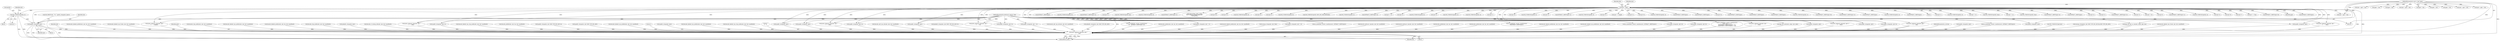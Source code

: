 digraph "0_tcpdump_d10a0f980fe8f9407ab1ffbd612641433ebe175e@pointer" {
"1000331" [label="(Call,ipaddr_string(ndo, tptr))"];
"1000126" [label="(MethodParameterIn,netdissect_options *ndo)"];
"1000321" [label="(Call,ND_TCHECK2(tptr[0], 4))"];
"1000142" [label="(Call,tptr = pptr)"];
"1000128" [label="(MethodParameterIn,const u_char *pptr)"];
"1002909" [label="(Call,print_unknown_data(ndo, pptr, \"\n\t    \", len))"];
"1000129" [label="(MethodParameterIn,u_int len)"];
"1001647" [label="(Call,EXTRACT_16BITS(tptr))"];
"1002505" [label="(Call,ND_TCHECK2(tptr[0], 8))"];
"1000955" [label="(Call,ipaddr_string(ndo, tptr))"];
"1000598" [label="(Call,ipaddr_string(ndo, tptr))"];
"1000128" [label="(MethodParameterIn,const u_char *pptr)"];
"1002431" [label="(Call,EXTRACT_24BITS(tptr+2))"];
"1002257" [label="(Call,tptr+2)"];
"1000463" [label="(Call,ipaddr_string(ndo, tptr + 4))"];
"1000385" [label="(Call,ND_TCHECK2(tptr[0], len))"];
"1002905" [label="(Call,ND_TCHECK2(*pptr,len))"];
"1002447" [label="(Call,ND_TCHECK2(tptr[0], 8))"];
"1002242" [label="(Call,EXTRACT_32BITS(tptr+2))"];
"1000170" [label="(Call,tok2str(bgp_origin_values,\n\t\t\t\t\t\t\"Unknown Origin Typecode\",\n\t\t\t\t\t\ttptr[0]))"];
"1001018" [label="(Call,isonsap_string(ndo, tptr+BGP_VPN_RD_LEN,tlen-BGP_VPN_RD_LEN))"];
"1002516" [label="(Call,ipaddr_string(ndo, tptr))"];
"1002308" [label="(Call,tptr+6)"];
"1000321" [label="(Call,ND_TCHECK2(tptr[0], 4))"];
"1001930" [label="(Call,decode_labeled_vpn_l2(ndo, tptr, buf, sizeof(buf)))"];
"1001691" [label="(Call,tptr < pptr + len)"];
"1002354" [label="(Call,tptr+3)"];
"1000445" [label="(Call,ND_TCHECK2(tptr[0], 8))"];
"1002890" [label="(Call,print_unknown_data(ndo, pptr, \"\n\t    \", len))"];
"1002205" [label="(Call,tptr+4)"];
"1002219" [label="(Call,ipaddr_string(ndo, tptr+2))"];
"1002432" [label="(Call,tptr+2)"];
"1000142" [label="(Call,tptr = pptr)"];
"1002525" [label="(Call,ND_TCHECK2(tptr[0], 8))"];
"1001640" [label="(Call,ND_TCHECK2(tptr[0], BGP_MP_NLRI_MINSIZE))"];
"1000486" [label="(Call,ND_TCHECK2(tptr[0], 4))"];
"1002910" [label="(Identifier,ndo)"];
"1002199" [label="(Call,EXTRACT_32BITS(tptr+4))"];
"1002904" [label="(Block,)"];
"1001615" [label="(Call,print_unknown_data(ndo, tptr, \"\n\t    \", tlen))"];
"1001430" [label="(Call,decode_labeled_prefix6(ndo, tptr, len, buf, sizeof(buf)))"];
"1000146" [label="(Identifier,tlen)"];
"1002585" [label="(Call,tptr += 3)"];
"1001502" [label="(Call,decode_labeled_vpn_l2(ndo, tptr, buf, sizeof(buf)))"];
"1002369" [label="(Call,tptr+2)"];
"1002468" [label="(Call,ND_TCHECK2(tptr[0], 8))"];
"1001693" [label="(Call,pptr + len)"];
"1002203" [label="(Call,ipaddr_string(ndo, tptr+4))"];
"1002911" [label="(Identifier,pptr)"];
"1002195" [label="(Call,tptr+2)"];
"1001534" [label="(Call,decode_clnp_prefix(ndo, tptr, buf, sizeof(buf)))"];
"1001786" [label="(Call,decode_labeled_vpn_prefix4(ndo, tptr, buf, sizeof(buf)))"];
"1000347" [label="(Call,ND_TCHECK2(tptr[0], 4))"];
"1002489" [label="(Call,ND_TCHECK2(tptr[0], 4))"];
"1002403" [label="(Call,tptr+1)"];
"1001746" [label="(Call,decode_labeled_prefix4(ndo, tptr, len, buf, sizeof(buf)))"];
"1000143" [label="(Identifier,tptr)"];
"1000326" [label="(Call,ND_PRINT((ndo, \"%s\", ipaddr_string(ndo, tptr))))"];
"1000206" [label="(Call,tptr < pptr + len)"];
"1002913" [label="(Identifier,len)"];
"1001625" [label="(Call,pptr + len)"];
"1000456" [label="(Call,as_printf(ndo, astostr, sizeof(astostr), EXTRACT_32BITS(tptr)))"];
"1002225" [label="(Call,tptr+6)"];
"1002395" [label="(Call,ND_TCHECK2(tptr[0], 5))"];
"1000200" [label="(Call,bgp_attr_get_as_size(ndo, atype, pptr, len))"];
"1002349" [label="(Call,tptr+2)"];
"1002368" [label="(Call,EXTRACT_16BITS(tptr+2))"];
"1000126" [label="(MethodParameterIn,netdissect_options *ndo)"];
"1001962" [label="(Call,decode_clnp_prefix(ndo, tptr, buf, sizeof(buf)))"];
"1002570" [label="(Call,ND_TCHECK2(tptr[0], 3))"];
"1002221" [label="(Call,tptr+2)"];
"1002640" [label="(Call,tptr += length)"];
"1000861" [label="(Call,ip6addr_string(ndo, tptr))"];
"1001294" [label="(Call,decode_rt_routing_info(ndo, tptr, buf, sizeof(buf)))"];
"1002237" [label="(Call,as_printf(ndo, astostr, sizeof(astostr),\n\t\t\t    EXTRACT_32BITS(tptr+2)))"];
"1002298" [label="(Call,ipaddr_string(ndo, tptr+2))"];
"1001994" [label="(Call,decode_labeled_vpn_clnp_prefix(ndo, tptr, buf, sizeof(buf)))"];
"1002119" [label="(Call,tptr = pptr + len)"];
"1002243" [label="(Call,tptr+2)"];
"1002919" [label="(MethodReturn,RET)"];
"1000208" [label="(Call,pptr + len)"];
"1002325" [label="(Call,tptr+6)"];
"1000615" [label="(Call,ND_TCHECK2(tptr[0], 3))"];
"1001390" [label="(Call,decode_prefix6(ndo, tptr, len, buf, sizeof(buf)))"];
"1001038" [label="(Call,ipaddr_string(ndo, tptr+BGP_VPN_RD_LEN+4))"];
"1000421" [label="(Call,as_printf(ndo, astostr, sizeof(astostr),\n\t\t\tEXTRACT_32BITS(tptr)))"];
"1000493" [label="(Call,EXTRACT_32BITS(tptr))"];
"1000815" [label="(Call,ipaddr_string(ndo, tptr+BGP_VPN_RD_LEN))"];
"1001898" [label="(Call,decode_labeled_vpn_prefix6(ndo, tptr, buf, sizeof(buf)))"];
"1002668" [label="(Call,EXTRACT_32BITS(tptr))"];
"1002247" [label="(Call,tptr+6)"];
"1002848" [label="(Call,EXTRACT_32BITS(tptr))"];
"1002915" [label="(Literal,1)"];
"1000333" [label="(Identifier,tptr)"];
"1000461" [label="(Call,EXTRACT_32BITS(tptr))"];
"1000767" [label="(Call,ipaddr_string(ndo, tptr))"];
"1001262" [label="(Call,decode_labeled_vpn_prefix4(ndo, tptr, buf, sizeof(buf)))"];
"1000357" [label="(Call,EXTRACT_32BITS(tptr))"];
"1000401" [label="(Call,as_printf(ndo, astostr, sizeof(astostr), EXTRACT_16BITS(tptr)))"];
"1001566" [label="(Call,decode_labeled_vpn_clnp_prefix(ndo, tptr, buf, sizeof(buf)))"];
"1002151" [label="(Call,ND_TCHECK2(tptr[0], 2))"];
"1002121" [label="(Call,pptr + len)"];
"1002912" [label="(Literal,\"\n\t    \")"];
"1002499" [label="(Call,ipaddr_string(ndo, tptr))"];
"1000408" [label="(Call,ipaddr_string(ndo, tptr + 2))"];
"1002224" [label="(Call,EXTRACT_16BITS(tptr+6))"];
"1002479" [label="(Call,ipaddr_string(ndo, tptr))"];
"1002256" [label="(Call,EXTRACT_32BITS(tptr+2))"];
"1000428" [label="(Call,ipaddr_string(ndo, tptr + 4))"];
"1002482" [label="(Call,ipaddr_string(ndo, tptr+4))"];
"1002158" [label="(Call,EXTRACT_16BITS(tptr))"];
"1000587" [label="(Call,ND_TCHECK2(tptr[0], 4))"];
"1000622" [label="(Call,EXTRACT_16BITS(tptr))"];
"1000130" [label="(Block,)"];
"1002582" [label="(Call,tptr+1)"];
"1002648" [label="(Call,ND_TCHECK2(tptr[0], 4))"];
"1001169" [label="(Call,pptr + len)"];
"1000331" [label="(Call,ipaddr_string(ndo, tptr))"];
"1002436" [label="(Call,tptr +=5)"];
"1001073" [label="(Call,ND_TCHECK2(tptr[0], tlen))"];
"1000542" [label="(Call,tptr +=4)"];
"1002536" [label="(Call,ipaddr_string(ndo, tptr))"];
"1000663" [label="(Call,ND_TCHECK2(tptr[0], tlen))"];
"1001358" [label="(Call,decode_mdt_vpn_nlri(ndo, tptr, buf, sizeof(buf)))"];
"1002357" [label="(Call,EXTRACT_16BITS(tptr+4))"];
"1000320" [label="(Block,)"];
"1000682" [label="(Call,print_unknown_data(ndo, tptr, \"\n\t    \", tlen))"];
"1000329" [label="(Block,)"];
"1002284" [label="(Call,ipaddr_string(ndo, tptr+2))"];
"1000406" [label="(Call,EXTRACT_16BITS(tptr))"];
"1001058" [label="(Call,ip6addr_string(ndo, tptr+BGP_VPN_RD_LEN+3))"];
"1002458" [label="(Call,ipaddr_string(ndo, tptr))"];
"1002200" [label="(Call,tptr+4)"];
"1002300" [label="(Call,tptr+2)"];
"1002461" [label="(Call,ipaddr_string(ndo, tptr+4))"];
"1000567" [label="(Call,ipaddr_string(ndo, tptr))"];
"1002194" [label="(Call,EXTRACT_16BITS(tptr+2))"];
"1000258" [label="(Call,as_printf(ndo, astostr, sizeof(astostr),\n\t\t\t\tas_size == 2 ?\n\t\t\t\tEXTRACT_16BITS(&tptr[2 + i]) :\n\t\t\t\tEXTRACT_32BITS(&tptr[2 + i])))"];
"1002286" [label="(Call,tptr+2)"];
"1002387" [label="(Call,tptr +=8)"];
"1002378" [label="(Call,print_unknown_data(ndo, tptr, \"\n\t      \", 8))"];
"1002800" [label="(Call,bgp_attr_print(ndo, atype, tptr, alen))"];
"1000322" [label="(Call,tptr[0])"];
"1002026" [label="(Call,decode_mdt_vpn_nlri(ndo, tptr, buf, sizeof(buf)))"];
"1002091" [label="(Call,tptr-3)"];
"1000909" [label="(Call,ip6addr_string(ndo, tptr+BGP_VPN_RD_LEN))"];
"1002109" [label="(Call,print_unknown_data(ndo, tptr-3, \"\n\t    \", tlen))"];
"1002581" [label="(Call,EXTRACT_16BITS(tptr+1))"];
"1002663" [label="(Call,as_printf(ndo, astostr, sizeof(astostr), EXTRACT_32BITS(tptr)))"];
"1001706" [label="(Call,decode_prefix4(ndo, tptr, len, buf, sizeof(buf)))"];
"1001222" [label="(Call,decode_labeled_prefix4(ndo, tptr, len, buf, sizeof(buf)))"];
"1001623" [label="(Call,tptr = pptr + len)"];
"1000977" [label="(Call,isonsap_string(ndo, tptr, tlen))"];
"1000557" [label="(Call,ND_TCHECK2(tptr[0], 4))"];
"1001326" [label="(Call,decode_multicast_vpn(ndo, tptr, buf, sizeof(buf)))"];
"1002552" [label="(Call,print_unknown_data(ndo, tptr, \"\n\t      \", tlen))"];
"1002058" [label="(Call,decode_multicast_vpn(ndo, tptr, buf, sizeof(buf)))"];
"1001818" [label="(Call,decode_prefix6(ndo, tptr, len, buf, sizeof(buf)))"];
"1000328" [label="(Identifier,ndo)"];
"1002358" [label="(Call,tptr+4)"];
"1001182" [label="(Call,decode_prefix4(ndo, tptr, len, buf, sizeof(buf)))"];
"1002331" [label="(Call,tptr+6)"];
"1002635" [label="(Call,print_unknown_data(ndo, tptr,\"\n\t      \", length))"];
"1002315" [label="(Call,tptr+7)"];
"1001092" [label="(Call,print_unknown_data(ndo, tptr, \"\n\t    \", tlen))"];
"1001097" [label="(Call,tptr += tlen)"];
"1001167" [label="(Call,tptr < pptr + len)"];
"1002246" [label="(Call,EXTRACT_16BITS(tptr+6))"];
"1000144" [label="(Identifier,pptr)"];
"1000426" [label="(Call,EXTRACT_32BITS(tptr))"];
"1001858" [label="(Call,decode_labeled_prefix6(ndo, tptr, len, buf, sizeof(buf)))"];
"1000332" [label="(Identifier,ndo)"];
"1002909" [label="(Call,print_unknown_data(ndo, pptr, \"\n\t    \", len))"];
"1000325" [label="(Literal,4)"];
"1001470" [label="(Call,decode_labeled_vpn_prefix6(ndo, tptr, buf, sizeof(buf)))"];
"1000331" -> "1000329"  [label="AST: "];
"1000331" -> "1000333"  [label="CFG: "];
"1000332" -> "1000331"  [label="AST: "];
"1000333" -> "1000331"  [label="AST: "];
"1000326" -> "1000331"  [label="CFG: "];
"1000331" -> "1002919"  [label="DDG: "];
"1000331" -> "1002919"  [label="DDG: "];
"1000331" -> "1002919"  [label="DDG: "];
"1000126" -> "1000331"  [label="DDG: "];
"1000321" -> "1000331"  [label="DDG: "];
"1000142" -> "1000331"  [label="DDG: "];
"1000331" -> "1002909"  [label="DDG: "];
"1000126" -> "1000125"  [label="AST: "];
"1000126" -> "1002919"  [label="DDG: "];
"1000126" -> "1000200"  [label="DDG: "];
"1000126" -> "1000258"  [label="DDG: "];
"1000126" -> "1000401"  [label="DDG: "];
"1000126" -> "1000408"  [label="DDG: "];
"1000126" -> "1000421"  [label="DDG: "];
"1000126" -> "1000428"  [label="DDG: "];
"1000126" -> "1000456"  [label="DDG: "];
"1000126" -> "1000463"  [label="DDG: "];
"1000126" -> "1000567"  [label="DDG: "];
"1000126" -> "1000598"  [label="DDG: "];
"1000126" -> "1000682"  [label="DDG: "];
"1000126" -> "1001092"  [label="DDG: "];
"1000126" -> "1001615"  [label="DDG: "];
"1000126" -> "1002109"  [label="DDG: "];
"1000126" -> "1002203"  [label="DDG: "];
"1000126" -> "1002219"  [label="DDG: "];
"1000126" -> "1002237"  [label="DDG: "];
"1000126" -> "1002284"  [label="DDG: "];
"1000126" -> "1002298"  [label="DDG: "];
"1000126" -> "1002378"  [label="DDG: "];
"1000126" -> "1002458"  [label="DDG: "];
"1000126" -> "1002461"  [label="DDG: "];
"1000126" -> "1002479"  [label="DDG: "];
"1000126" -> "1002482"  [label="DDG: "];
"1000126" -> "1002499"  [label="DDG: "];
"1000126" -> "1002516"  [label="DDG: "];
"1000126" -> "1002536"  [label="DDG: "];
"1000126" -> "1002552"  [label="DDG: "];
"1000126" -> "1002635"  [label="DDG: "];
"1000126" -> "1002663"  [label="DDG: "];
"1000126" -> "1002800"  [label="DDG: "];
"1000126" -> "1002890"  [label="DDG: "];
"1000126" -> "1002909"  [label="DDG: "];
"1000321" -> "1000320"  [label="AST: "];
"1000321" -> "1000325"  [label="CFG: "];
"1000322" -> "1000321"  [label="AST: "];
"1000325" -> "1000321"  [label="AST: "];
"1000328" -> "1000321"  [label="CFG: "];
"1000321" -> "1002919"  [label="DDG: "];
"1000321" -> "1002919"  [label="DDG: "];
"1000142" -> "1000321"  [label="DDG: "];
"1000142" -> "1000130"  [label="AST: "];
"1000142" -> "1000144"  [label="CFG: "];
"1000143" -> "1000142"  [label="AST: "];
"1000144" -> "1000142"  [label="AST: "];
"1000146" -> "1000142"  [label="CFG: "];
"1000142" -> "1002919"  [label="DDG: "];
"1000142" -> "1002919"  [label="DDG: "];
"1000128" -> "1000142"  [label="DDG: "];
"1000142" -> "1000170"  [label="DDG: "];
"1000142" -> "1000206"  [label="DDG: "];
"1000142" -> "1000347"  [label="DDG: "];
"1000142" -> "1000357"  [label="DDG: "];
"1000142" -> "1000385"  [label="DDG: "];
"1000142" -> "1000406"  [label="DDG: "];
"1000142" -> "1000426"  [label="DDG: "];
"1000142" -> "1000445"  [label="DDG: "];
"1000142" -> "1000461"  [label="DDG: "];
"1000142" -> "1000486"  [label="DDG: "];
"1000142" -> "1000493"  [label="DDG: "];
"1000142" -> "1000542"  [label="DDG: "];
"1000142" -> "1000557"  [label="DDG: "];
"1000142" -> "1000567"  [label="DDG: "];
"1000142" -> "1000587"  [label="DDG: "];
"1000142" -> "1000598"  [label="DDG: "];
"1000142" -> "1000615"  [label="DDG: "];
"1000142" -> "1000622"  [label="DDG: "];
"1000142" -> "1000663"  [label="DDG: "];
"1000142" -> "1000682"  [label="DDG: "];
"1000142" -> "1001073"  [label="DDG: "];
"1000142" -> "1001092"  [label="DDG: "];
"1000142" -> "1001097"  [label="DDG: "];
"1000142" -> "1001615"  [label="DDG: "];
"1000142" -> "1001640"  [label="DDG: "];
"1000142" -> "1001647"  [label="DDG: "];
"1000142" -> "1002091"  [label="DDG: "];
"1000142" -> "1002151"  [label="DDG: "];
"1000142" -> "1002158"  [label="DDG: "];
"1000142" -> "1002194"  [label="DDG: "];
"1000142" -> "1002195"  [label="DDG: "];
"1000142" -> "1002199"  [label="DDG: "];
"1000142" -> "1002200"  [label="DDG: "];
"1000142" -> "1002203"  [label="DDG: "];
"1000142" -> "1002205"  [label="DDG: "];
"1000142" -> "1002219"  [label="DDG: "];
"1000142" -> "1002221"  [label="DDG: "];
"1000142" -> "1002224"  [label="DDG: "];
"1000142" -> "1002225"  [label="DDG: "];
"1000142" -> "1002242"  [label="DDG: "];
"1000142" -> "1002243"  [label="DDG: "];
"1000142" -> "1002246"  [label="DDG: "];
"1000142" -> "1002247"  [label="DDG: "];
"1000142" -> "1002256"  [label="DDG: "];
"1000142" -> "1002257"  [label="DDG: "];
"1000142" -> "1002284"  [label="DDG: "];
"1000142" -> "1002286"  [label="DDG: "];
"1000142" -> "1002298"  [label="DDG: "];
"1000142" -> "1002300"  [label="DDG: "];
"1000142" -> "1002308"  [label="DDG: "];
"1000142" -> "1002315"  [label="DDG: "];
"1000142" -> "1002325"  [label="DDG: "];
"1000142" -> "1002331"  [label="DDG: "];
"1000142" -> "1002349"  [label="DDG: "];
"1000142" -> "1002354"  [label="DDG: "];
"1000142" -> "1002357"  [label="DDG: "];
"1000142" -> "1002358"  [label="DDG: "];
"1000142" -> "1002368"  [label="DDG: "];
"1000142" -> "1002369"  [label="DDG: "];
"1000142" -> "1002378"  [label="DDG: "];
"1000142" -> "1002387"  [label="DDG: "];
"1000142" -> "1002395"  [label="DDG: "];
"1000142" -> "1002403"  [label="DDG: "];
"1000142" -> "1002431"  [label="DDG: "];
"1000142" -> "1002432"  [label="DDG: "];
"1000142" -> "1002436"  [label="DDG: "];
"1000142" -> "1002447"  [label="DDG: "];
"1000142" -> "1002458"  [label="DDG: "];
"1000142" -> "1002468"  [label="DDG: "];
"1000142" -> "1002479"  [label="DDG: "];
"1000142" -> "1002489"  [label="DDG: "];
"1000142" -> "1002499"  [label="DDG: "];
"1000142" -> "1002505"  [label="DDG: "];
"1000142" -> "1002516"  [label="DDG: "];
"1000142" -> "1002525"  [label="DDG: "];
"1000142" -> "1002536"  [label="DDG: "];
"1000142" -> "1002552"  [label="DDG: "];
"1000142" -> "1002570"  [label="DDG: "];
"1000142" -> "1002581"  [label="DDG: "];
"1000142" -> "1002582"  [label="DDG: "];
"1000142" -> "1002585"  [label="DDG: "];
"1000142" -> "1002635"  [label="DDG: "];
"1000142" -> "1002640"  [label="DDG: "];
"1000142" -> "1002648"  [label="DDG: "];
"1000142" -> "1002668"  [label="DDG: "];
"1000142" -> "1002848"  [label="DDG: "];
"1000128" -> "1000125"  [label="AST: "];
"1000128" -> "1002919"  [label="DDG: "];
"1000128" -> "1000200"  [label="DDG: "];
"1000128" -> "1000206"  [label="DDG: "];
"1000128" -> "1000208"  [label="DDG: "];
"1000128" -> "1001167"  [label="DDG: "];
"1000128" -> "1001169"  [label="DDG: "];
"1000128" -> "1001623"  [label="DDG: "];
"1000128" -> "1001625"  [label="DDG: "];
"1000128" -> "1001691"  [label="DDG: "];
"1000128" -> "1001693"  [label="DDG: "];
"1000128" -> "1002119"  [label="DDG: "];
"1000128" -> "1002121"  [label="DDG: "];
"1000128" -> "1002890"  [label="DDG: "];
"1000128" -> "1002909"  [label="DDG: "];
"1002909" -> "1002904"  [label="AST: "];
"1002909" -> "1002913"  [label="CFG: "];
"1002910" -> "1002909"  [label="AST: "];
"1002911" -> "1002909"  [label="AST: "];
"1002912" -> "1002909"  [label="AST: "];
"1002913" -> "1002909"  [label="AST: "];
"1002915" -> "1002909"  [label="CFG: "];
"1002909" -> "1002919"  [label="DDG: "];
"1002909" -> "1002919"  [label="DDG: "];
"1002909" -> "1002919"  [label="DDG: "];
"1002909" -> "1002919"  [label="DDG: "];
"1000682" -> "1002909"  [label="DDG: "];
"1002058" -> "1002909"  [label="DDG: "];
"1001018" -> "1002909"  [label="DDG: "];
"1001706" -> "1002909"  [label="DDG: "];
"1002026" -> "1002909"  [label="DDG: "];
"1001470" -> "1002909"  [label="DDG: "];
"1002552" -> "1002909"  [label="DDG: "];
"1001390" -> "1002909"  [label="DDG: "];
"1000861" -> "1002909"  [label="DDG: "];
"1002890" -> "1002909"  [label="DDG: "];
"1002890" -> "1002909"  [label="DDG: "];
"1000258" -> "1002909"  [label="DDG: "];
"1001294" -> "1002909"  [label="DDG: "];
"1002461" -> "1002909"  [label="DDG: "];
"1001566" -> "1002909"  [label="DDG: "];
"1001222" -> "1002909"  [label="DDG: "];
"1000815" -> "1002909"  [label="DDG: "];
"1001858" -> "1002909"  [label="DDG: "];
"1001818" -> "1002909"  [label="DDG: "];
"1000200" -> "1002909"  [label="DDG: "];
"1000200" -> "1002909"  [label="DDG: "];
"1000598" -> "1002909"  [label="DDG: "];
"1001746" -> "1002909"  [label="DDG: "];
"1002284" -> "1002909"  [label="DDG: "];
"1001534" -> "1002909"  [label="DDG: "];
"1002482" -> "1002909"  [label="DDG: "];
"1000567" -> "1002909"  [label="DDG: "];
"1001962" -> "1002909"  [label="DDG: "];
"1002219" -> "1002909"  [label="DDG: "];
"1000408" -> "1002909"  [label="DDG: "];
"1002663" -> "1002909"  [label="DDG: "];
"1002635" -> "1002909"  [label="DDG: "];
"1001358" -> "1002909"  [label="DDG: "];
"1001786" -> "1002909"  [label="DDG: "];
"1002203" -> "1002909"  [label="DDG: "];
"1001262" -> "1002909"  [label="DDG: "];
"1002536" -> "1002909"  [label="DDG: "];
"1001898" -> "1002909"  [label="DDG: "];
"1002499" -> "1002909"  [label="DDG: "];
"1002298" -> "1002909"  [label="DDG: "];
"1001615" -> "1002909"  [label="DDG: "];
"1001182" -> "1002909"  [label="DDG: "];
"1002378" -> "1002909"  [label="DDG: "];
"1000909" -> "1002909"  [label="DDG: "];
"1000463" -> "1002909"  [label="DDG: "];
"1002109" -> "1002909"  [label="DDG: "];
"1002516" -> "1002909"  [label="DDG: "];
"1002237" -> "1002909"  [label="DDG: "];
"1001092" -> "1002909"  [label="DDG: "];
"1002800" -> "1002909"  [label="DDG: "];
"1001930" -> "1002909"  [label="DDG: "];
"1001058" -> "1002909"  [label="DDG: "];
"1001326" -> "1002909"  [label="DDG: "];
"1000977" -> "1002909"  [label="DDG: "];
"1000955" -> "1002909"  [label="DDG: "];
"1000428" -> "1002909"  [label="DDG: "];
"1001994" -> "1002909"  [label="DDG: "];
"1000767" -> "1002909"  [label="DDG: "];
"1001038" -> "1002909"  [label="DDG: "];
"1001430" -> "1002909"  [label="DDG: "];
"1001502" -> "1002909"  [label="DDG: "];
"1002905" -> "1002909"  [label="DDG: "];
"1000129" -> "1002909"  [label="DDG: "];
}
